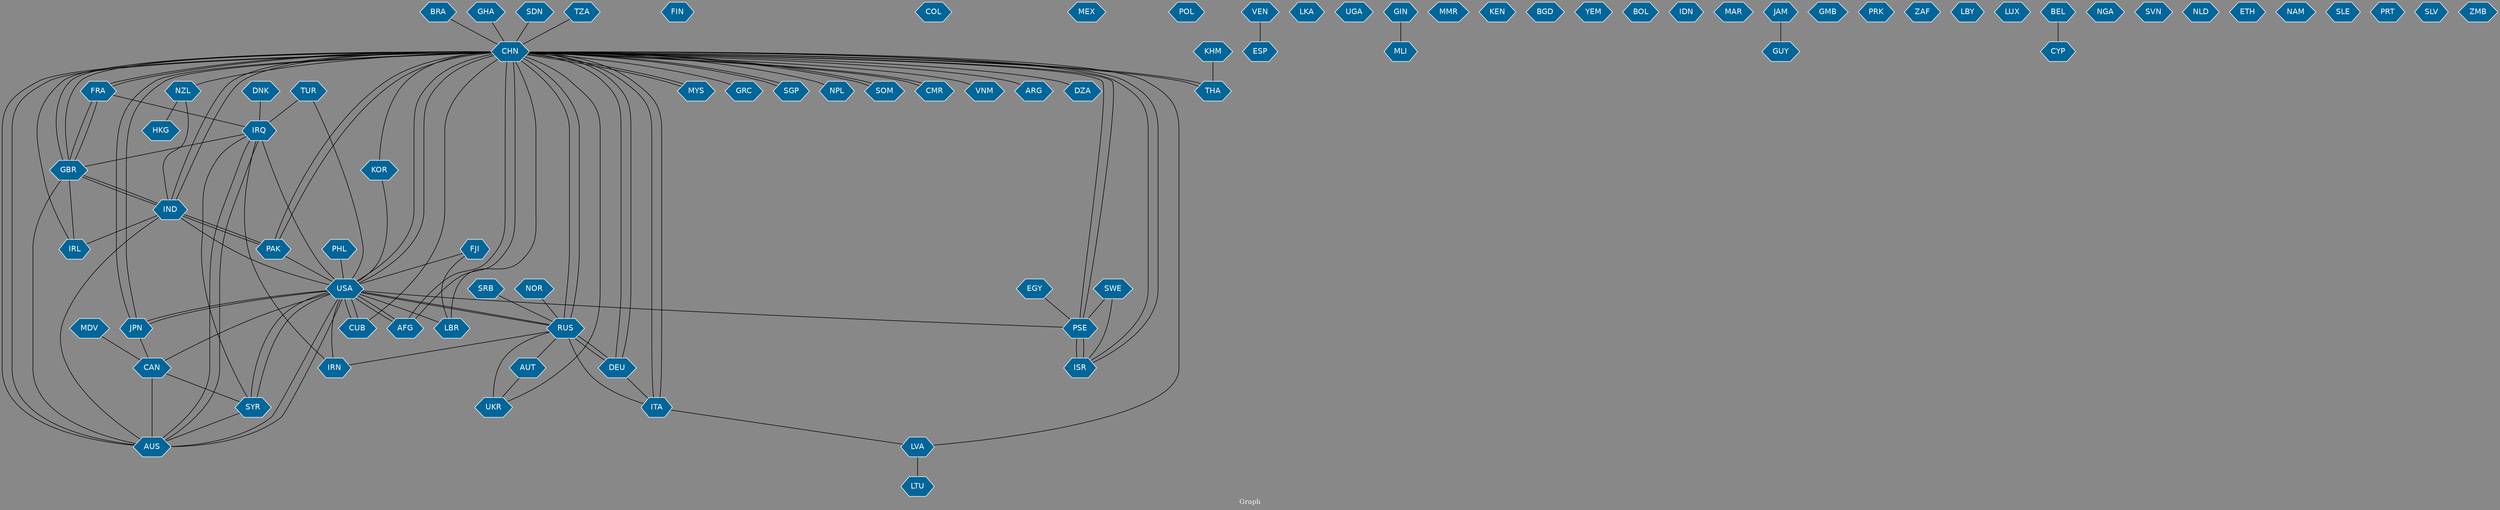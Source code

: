 // Countries together in item graph
graph {
	graph [bgcolor="#888888" fontcolor=white fontsize=12 label="Graph" outputorder=edgesfirst overlap=prism]
	node [color=white fillcolor="#006699" fontcolor=white fontname=Helvetica shape=hexagon style=filled]
	edge [arrowhead=open color=black fontcolor=white fontname=Courier fontsize=12]
		CHN [label=CHN]
		FRA [label=FRA]
		USA [label=USA]
		GBR [label=GBR]
		DEU [label=DEU]
		PHL [label=PHL]
		MYS [label=MYS]
		AUS [label=AUS]
		AFG [label=AFG]
		UKR [label=UKR]
		JPN [label=JPN]
		ITA [label=ITA]
		RUS [label=RUS]
		FIN [label=FIN]
		GRC [label=GRC]
		KHM [label=KHM]
		THA [label=THA]
		COL [label=COL]
		MEX [label=MEX]
		PSE [label=PSE]
		ISR [label=ISR]
		SGP [label=SGP]
		POL [label=POL]
		CUB [label=CUB]
		ESP [label=ESP]
		LKA [label=LKA]
		CAN [label=CAN]
		SYR [label=SYR]
		NPL [label=NPL]
		UGA [label=UGA]
		IRN [label=IRN]
		MLI [label=MLI]
		MMR [label=MMR]
		NOR [label=NOR]
		IRQ [label=IRQ]
		BRA [label=BRA]
		KEN [label=KEN]
		IND [label=IND]
		EGY [label=EGY]
		PAK [label=PAK]
		SRB [label=SRB]
		BGD [label=BGD]
		YEM [label=YEM]
		BOL [label=BOL]
		DNK [label=DNK]
		SOM [label=SOM]
		SWE [label=SWE]
		FJI [label=FJI]
		HKG [label=HKG]
		IDN [label=IDN]
		KOR [label=KOR]
		CMR [label=CMR]
		NZL [label=NZL]
		GHA [label=GHA]
		MAR [label=MAR]
		JAM [label=JAM]
		GUY [label=GUY]
		TUR [label=TUR]
		GMB [label=GMB]
		PRK [label=PRK]
		ZAF [label=ZAF]
		LBY [label=LBY]
		LBR [label=LBR]
		LVA [label=LVA]
		LTU [label=LTU]
		MDV [label=MDV]
		GIN [label=GIN]
		IRL [label=IRL]
		VEN [label=VEN]
		AUT [label=AUT]
		VNM [label=VNM]
		LUX [label=LUX]
		BEL [label=BEL]
		CYP [label=CYP]
		NGA [label=NGA]
		SVN [label=SVN]
		NLD [label=NLD]
		ETH [label=ETH]
		ARG [label=ARG]
		SDN [label=SDN]
		NAM [label=NAM]
		DZA [label=DZA]
		SLE [label=SLE]
		PRT [label=PRT]
		SLV [label=SLV]
		ZMB [label=ZMB]
		TZA [label=TZA]
			DEU -- ITA [weight=2]
			IRQ -- GBR [weight=1]
			CHN -- NPL [weight=1]
			CHN -- CMR [weight=2]
			SDN -- CHN [weight=1]
			CHN -- THA [weight=1]
			LVA -- CHN [weight=1]
			NZL -- IND [weight=1]
			CHN -- PSE [weight=1]
			PHL -- USA [weight=2]
			AFG -- USA [weight=1]
			IND -- GBR [weight=1]
			GHA -- CHN [weight=1]
			SWE -- PSE [weight=2]
			JAM -- GUY [weight=1]
			CHN -- DEU [weight=9]
			RUS -- DEU [weight=2]
			MYS -- CHN [weight=2]
			CAN -- SYR [weight=1]
			CHN -- ISR [weight=1]
			RUS -- IRN [weight=1]
			IRL -- CHN [weight=1]
			JPN -- CHN [weight=3]
			NZL -- HKG [weight=1]
			PAK -- CHN [weight=2]
			PAK -- IND [weight=1]
			TUR -- USA [weight=1]
			LVA -- LTU [weight=1]
			CHN -- GRC [weight=1]
			RUS -- AUT [weight=1]
			PSE -- CHN [weight=1]
			IND -- IRL [weight=1]
			ISR -- CHN [weight=1]
			USA -- AFG [weight=4]
			DEU -- RUS [weight=1]
			JPN -- USA [weight=2]
			KOR -- USA [weight=1]
			CHN -- USA [weight=27]
			MDV -- CAN [weight=1]
			FJI -- USA [weight=1]
			EGY -- PSE [weight=1]
			CHN -- GBR [weight=6]
			NOR -- RUS [weight=1]
			SWE -- ISR [weight=2]
			GBR -- CHN [weight=3]
			DEU -- CHN [weight=12]
			IND -- USA [weight=1]
			CHN -- AUS [weight=1]
			CHN -- IND [weight=1]
			FJI -- LBR [weight=1]
			AUS -- IRQ [weight=2]
			CMR -- CHN [weight=1]
			USA -- SYR [weight=1]
			IND -- CHN [weight=1]
			GBR -- IND [weight=1]
			CHN -- JPN [weight=4]
			USA -- RUS [weight=1]
			PSE -- ISR [weight=1]
			CHN -- NZL [weight=1]
			CHN -- FRA [weight=3]
			TUR -- IRQ [weight=1]
			JPN -- CAN [weight=1]
			ITA -- LVA [weight=1]
			CHN -- CUB [weight=1]
			GBR -- AUS [weight=1]
			ISR -- PSE [weight=4]
			IND -- PAK [weight=5]
			FRA -- GBR [weight=1]
			PAK -- USA [weight=2]
			BEL -- CYP [weight=1]
			CHN -- SOM [weight=1]
			IRN -- IRQ [weight=1]
			DNK -- IRQ [weight=1]
			CAN -- AUS [weight=1]
			SGP -- CHN [weight=1]
			SRB -- RUS [weight=1]
			GBR -- FRA [weight=1]
			KHM -- THA [weight=1]
			CHN -- ITA [weight=10]
			CHN -- SGP [weight=1]
			USA -- JPN [weight=2]
			THA -- CHN [weight=1]
			IRL -- GBR [weight=2]
			RUS -- UKR [weight=5]
			CHN -- VNM [weight=2]
			IRN -- USA [weight=1]
			USA -- PSE [weight=1]
			AUT -- UKR [weight=1]
			USA -- LBR [weight=1]
			VEN -- ESP [weight=1]
			CHN -- KOR [weight=1]
			AUS -- USA [weight=1]
			SYR -- AUS [weight=1]
			USA -- AUS [weight=1]
			SYR -- USA [weight=1]
			SYR -- IRQ [weight=1]
			USA -- CAN [weight=1]
			CHN -- LBR [weight=1]
			AFG -- CHN [weight=3]
			IRQ -- AUS [weight=2]
			IRQ -- USA [weight=1]
			SOM -- CHN [weight=1]
			FRA -- IRQ [weight=1]
			UKR -- CHN [weight=1]
			CHN -- ARG [weight=1]
			GIN -- MLI [weight=1]
			IND -- AUS [weight=1]
			CHN -- RUS [weight=10]
			RUS -- USA [weight=1]
			USA -- CUB [weight=1]
			CHN -- DZA [weight=1]
			TZA -- CHN [weight=1]
			CUB -- USA [weight=1]
			FRA -- CHN [weight=2]
			USA -- CHN [weight=29]
			CHN -- AFG [weight=6]
			CHN -- MYS [weight=2]
			BRA -- CHN [weight=1]
			AUS -- CHN [weight=4]
			CHN -- PAK [weight=1]
			RUS -- CHN [weight=12]
			RUS -- ITA [weight=2]
			ITA -- CHN [weight=12]
}